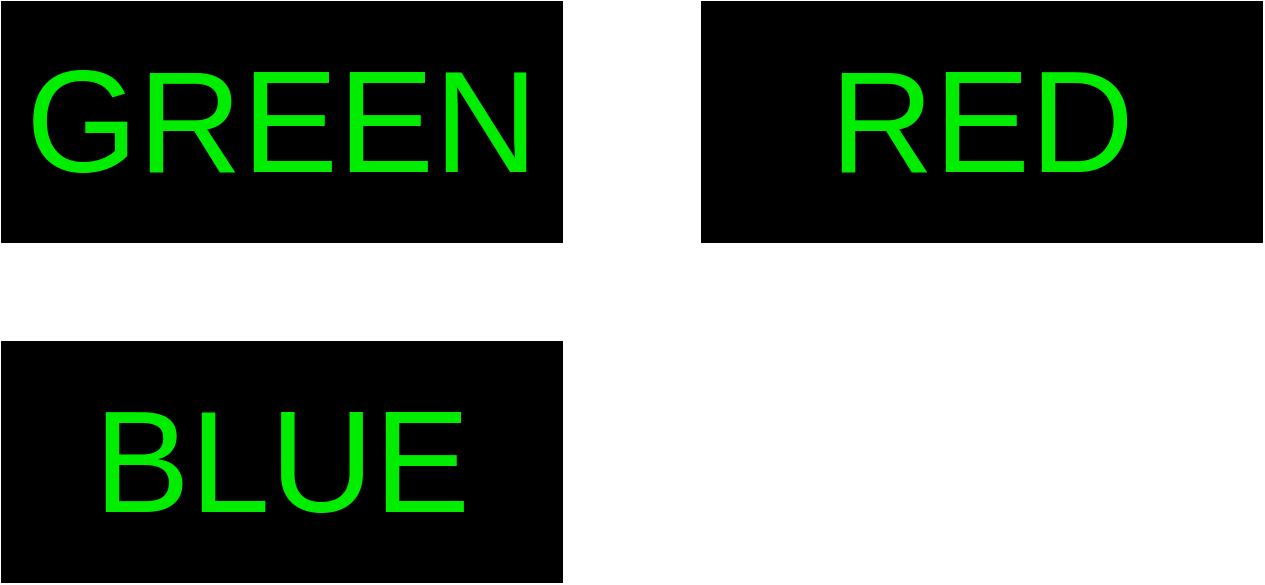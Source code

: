 <mxfile version="14.3.0" pages="2"><diagram id="e9W2b7Lnu15UMnEp-AxW" name="green"><mxGraphModel dx="1875" dy="884" grid="1" gridSize="10" guides="1" tooltips="1" connect="1" arrows="1" fold="1" page="1" pageScale="1" pageWidth="850" pageHeight="1100" math="0" shadow="0"><root><mxCell id="0"/><mxCell id="1" parent="0"/><mxCell id="pJa7I06rD_HcBGbu55kJ-1" value="" style="rounded=0;whiteSpace=wrap;html=1;fillColor=#000000;" vertex="1" parent="1"><mxGeometry x="90" y="340" width="280" height="120" as="geometry"/></mxCell><mxCell id="pJa7I06rD_HcBGbu55kJ-2" value="&lt;font style=&quot;font-size: 72px&quot; color=&quot;#00ed00&quot;&gt;GREEN&lt;/font&gt;" style="text;html=1;strokeColor=none;fillColor=none;align=center;verticalAlign=middle;whiteSpace=wrap;rounded=0;" vertex="1" parent="1"><mxGeometry x="210" y="390" width="40" height="20" as="geometry"/></mxCell><mxCell id="pJa7I06rD_HcBGbu55kJ-4" value="" style="rounded=0;whiteSpace=wrap;html=1;fillColor=#000000;" vertex="1" parent="1"><mxGeometry x="440" y="340" width="280" height="120" as="geometry"/></mxCell><mxCell id="pJa7I06rD_HcBGbu55kJ-5" value="&lt;font style=&quot;font-size: 72px&quot; color=&quot;#00ed00&quot;&gt;RED&lt;/font&gt;" style="text;html=1;strokeColor=none;fillColor=none;align=center;verticalAlign=middle;whiteSpace=wrap;rounded=0;" vertex="1" parent="1"><mxGeometry x="560" y="390" width="40" height="20" as="geometry"/></mxCell><mxCell id="pJa7I06rD_HcBGbu55kJ-6" value="" style="rounded=0;whiteSpace=wrap;html=1;fillColor=#000000;" vertex="1" parent="1"><mxGeometry x="90" y="510" width="280" height="120" as="geometry"/></mxCell><mxCell id="pJa7I06rD_HcBGbu55kJ-7" value="&lt;font style=&quot;font-size: 72px&quot; color=&quot;#00ed00&quot;&gt;BLUE&lt;/font&gt;" style="text;html=1;strokeColor=none;fillColor=none;align=center;verticalAlign=middle;whiteSpace=wrap;rounded=0;" vertex="1" parent="1"><mxGeometry x="210" y="560" width="40" height="20" as="geometry"/></mxCell></root></mxGraphModel></diagram><diagram id="Im8cmpZO1iPRck1sa4EH" name="blue"><mxGraphModel dx="1875" dy="884" grid="1" gridSize="10" guides="1" tooltips="1" connect="1" arrows="1" fold="1" page="1" pageScale="1" pageWidth="850" pageHeight="1100" math="0" shadow="0"><root><mxCell id="swEXTGyfGE21gHj0mfEV-0"/><mxCell id="swEXTGyfGE21gHj0mfEV-1" parent="swEXTGyfGE21gHj0mfEV-0"/><mxCell id="RFLu-5ZUMQEm6zVbHKUR-0" value="" style="rounded=0;whiteSpace=wrap;html=1;fillColor=#000000;" vertex="1" parent="swEXTGyfGE21gHj0mfEV-1"><mxGeometry x="90" y="340" width="280" height="120" as="geometry"/></mxCell><mxCell id="RFLu-5ZUMQEm6zVbHKUR-1" value="&lt;font style=&quot;font-size: 72px&quot; color=&quot;#0044ff&quot;&gt;GREEN&lt;/font&gt;" style="text;html=1;strokeColor=none;fillColor=none;align=center;verticalAlign=middle;whiteSpace=wrap;rounded=0;" vertex="1" parent="swEXTGyfGE21gHj0mfEV-1"><mxGeometry x="210" y="390" width="40" height="20" as="geometry"/></mxCell><mxCell id="RFLu-5ZUMQEm6zVbHKUR-2" value="" style="rounded=0;whiteSpace=wrap;html=1;fillColor=#000000;" vertex="1" parent="swEXTGyfGE21gHj0mfEV-1"><mxGeometry x="440" y="340" width="280" height="120" as="geometry"/></mxCell><mxCell id="RFLu-5ZUMQEm6zVbHKUR-3" value="&lt;font style=&quot;font-size: 72px&quot; color=&quot;#0044ff&quot;&gt;RED&lt;/font&gt;" style="text;html=1;strokeColor=none;fillColor=none;align=center;verticalAlign=middle;whiteSpace=wrap;rounded=0;" vertex="1" parent="swEXTGyfGE21gHj0mfEV-1"><mxGeometry x="560" y="390" width="40" height="20" as="geometry"/></mxCell><mxCell id="RFLu-5ZUMQEm6zVbHKUR-4" value="" style="rounded=0;whiteSpace=wrap;html=1;fillColor=#000000;" vertex="1" parent="swEXTGyfGE21gHj0mfEV-1"><mxGeometry x="90" y="510" width="280" height="120" as="geometry"/></mxCell><mxCell id="RFLu-5ZUMQEm6zVbHKUR-5" value="&lt;font style=&quot;font-size: 72px&quot; color=&quot;#0044ff&quot;&gt;BLUE&lt;/font&gt;" style="text;html=1;strokeColor=none;fillColor=none;align=center;verticalAlign=middle;whiteSpace=wrap;rounded=0;" vertex="1" parent="swEXTGyfGE21gHj0mfEV-1"><mxGeometry x="210" y="560" width="40" height="20" as="geometry"/></mxCell></root></mxGraphModel></diagram></mxfile>